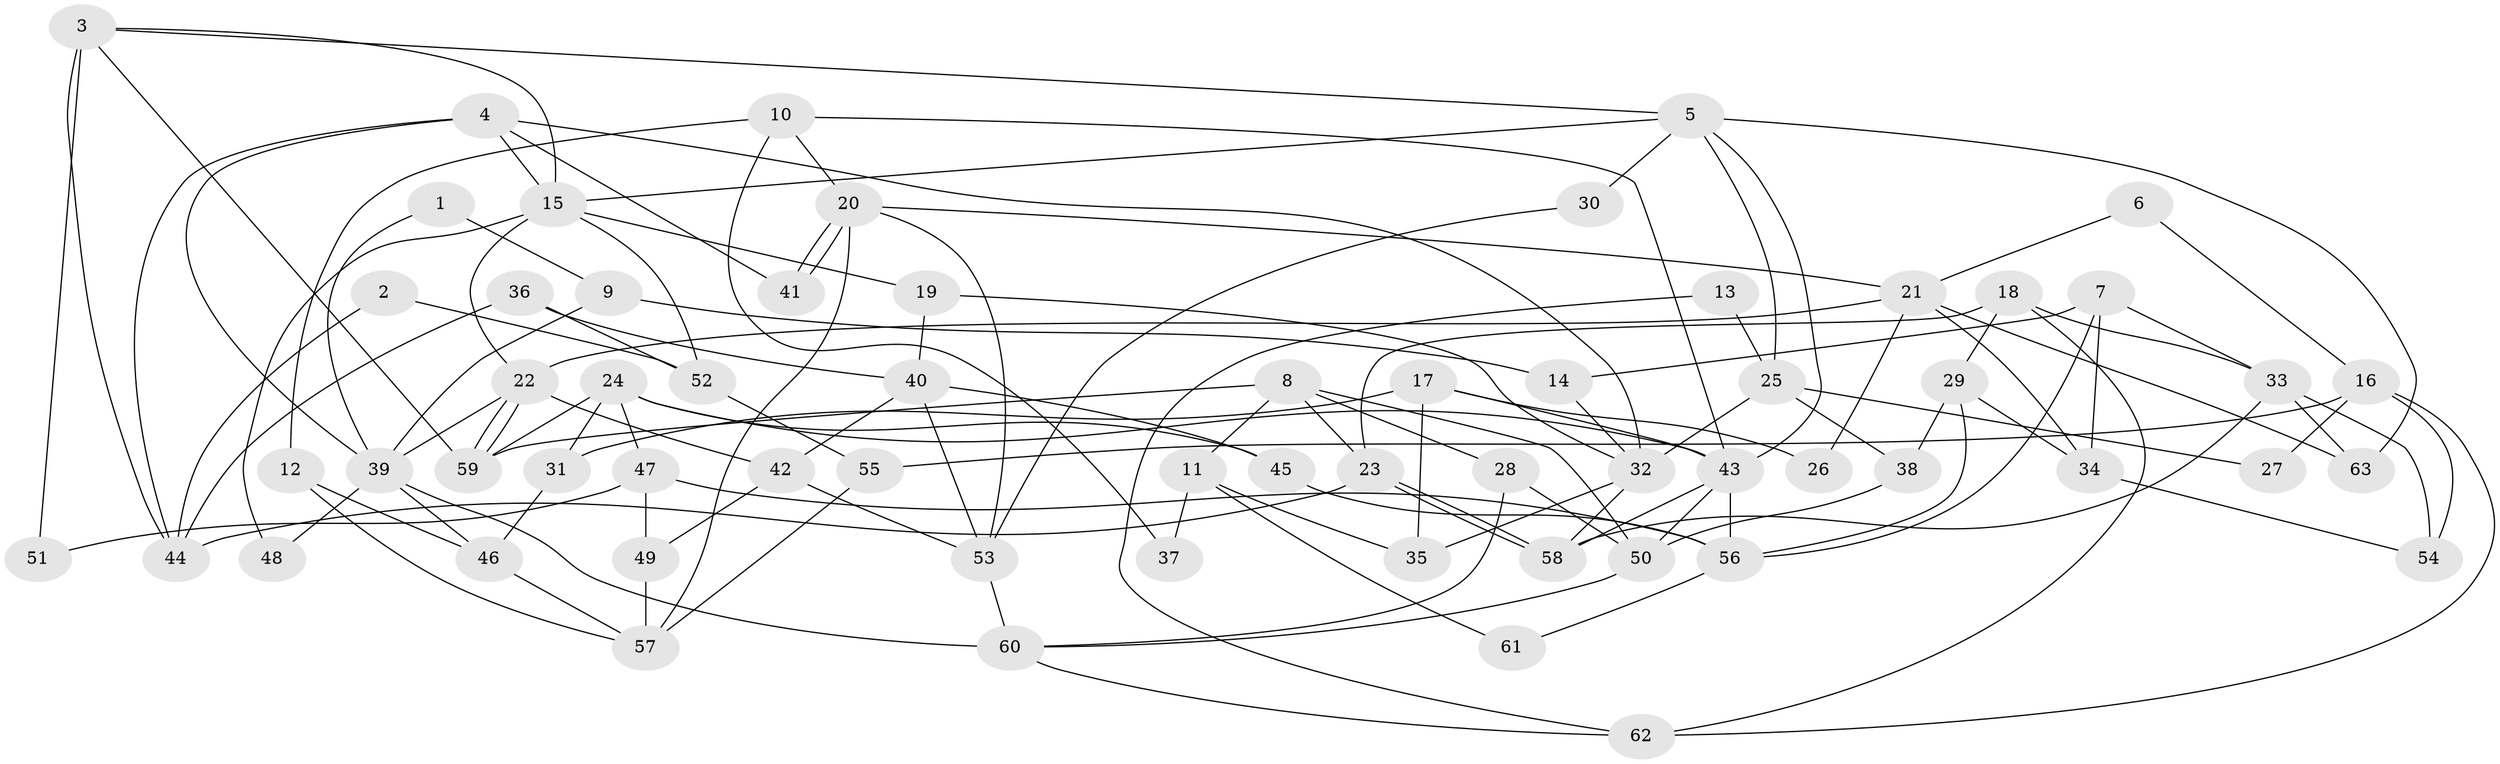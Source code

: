 // Generated by graph-tools (version 1.1) at 2025/02/03/09/25 03:02:03]
// undirected, 63 vertices, 126 edges
graph export_dot {
graph [start="1"]
  node [color=gray90,style=filled];
  1;
  2;
  3;
  4;
  5;
  6;
  7;
  8;
  9;
  10;
  11;
  12;
  13;
  14;
  15;
  16;
  17;
  18;
  19;
  20;
  21;
  22;
  23;
  24;
  25;
  26;
  27;
  28;
  29;
  30;
  31;
  32;
  33;
  34;
  35;
  36;
  37;
  38;
  39;
  40;
  41;
  42;
  43;
  44;
  45;
  46;
  47;
  48;
  49;
  50;
  51;
  52;
  53;
  54;
  55;
  56;
  57;
  58;
  59;
  60;
  61;
  62;
  63;
  1 -- 9;
  1 -- 39;
  2 -- 52;
  2 -- 44;
  3 -- 5;
  3 -- 15;
  3 -- 44;
  3 -- 51;
  3 -- 59;
  4 -- 15;
  4 -- 44;
  4 -- 32;
  4 -- 39;
  4 -- 41;
  5 -- 15;
  5 -- 43;
  5 -- 25;
  5 -- 30;
  5 -- 63;
  6 -- 21;
  6 -- 16;
  7 -- 33;
  7 -- 56;
  7 -- 14;
  7 -- 34;
  8 -- 59;
  8 -- 50;
  8 -- 11;
  8 -- 23;
  8 -- 28;
  9 -- 14;
  9 -- 39;
  10 -- 43;
  10 -- 20;
  10 -- 12;
  10 -- 37;
  11 -- 35;
  11 -- 37;
  11 -- 61;
  12 -- 46;
  12 -- 57;
  13 -- 62;
  13 -- 25;
  14 -- 32;
  15 -- 22;
  15 -- 19;
  15 -- 48;
  15 -- 52;
  16 -- 55;
  16 -- 62;
  16 -- 27;
  16 -- 54;
  17 -- 31;
  17 -- 43;
  17 -- 26;
  17 -- 35;
  18 -- 23;
  18 -- 29;
  18 -- 33;
  18 -- 62;
  19 -- 32;
  19 -- 40;
  20 -- 21;
  20 -- 41;
  20 -- 41;
  20 -- 53;
  20 -- 57;
  21 -- 63;
  21 -- 22;
  21 -- 26;
  21 -- 34;
  22 -- 39;
  22 -- 59;
  22 -- 59;
  22 -- 42;
  23 -- 58;
  23 -- 58;
  23 -- 44;
  24 -- 59;
  24 -- 43;
  24 -- 31;
  24 -- 45;
  24 -- 47;
  25 -- 32;
  25 -- 27;
  25 -- 38;
  28 -- 60;
  28 -- 50;
  29 -- 56;
  29 -- 34;
  29 -- 38;
  30 -- 53;
  31 -- 46;
  32 -- 58;
  32 -- 35;
  33 -- 54;
  33 -- 58;
  33 -- 63;
  34 -- 54;
  36 -- 40;
  36 -- 44;
  36 -- 52;
  38 -- 50;
  39 -- 60;
  39 -- 46;
  39 -- 48;
  40 -- 53;
  40 -- 42;
  40 -- 45;
  42 -- 49;
  42 -- 53;
  43 -- 50;
  43 -- 58;
  43 -- 56;
  45 -- 56;
  46 -- 57;
  47 -- 56;
  47 -- 49;
  47 -- 51;
  49 -- 57;
  50 -- 60;
  52 -- 55;
  53 -- 60;
  55 -- 57;
  56 -- 61;
  60 -- 62;
}
